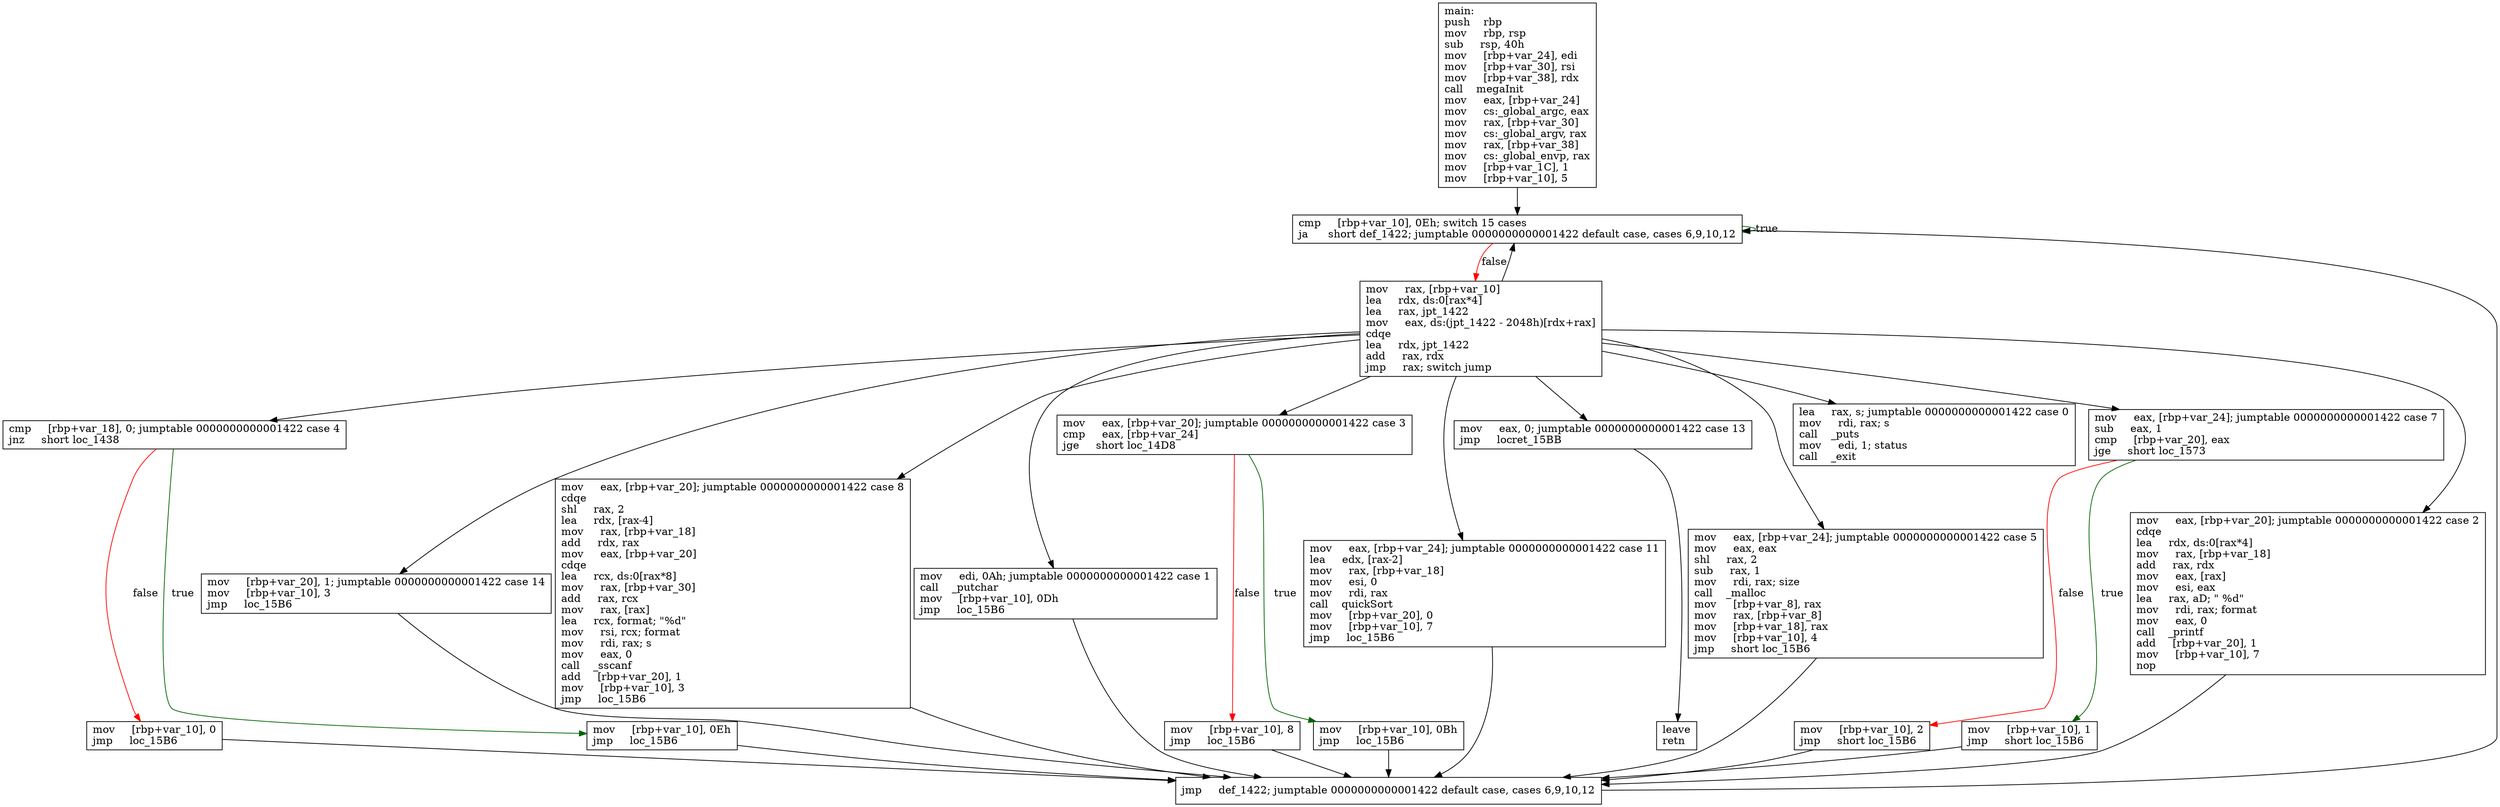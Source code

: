 digraph "main" {
	graph [
	];
	node [
		shape = "box"
	];
	edge [
	];
	"0" [
		label = "main:\lpush    rbp\lmov     rbp, rsp\lsub     rsp, 40h\lmov     [rbp+var_24], edi\lmov     [rbp+var_30], rsi\lmov     [rbp+var_38], rdx\lcall    megaInit\lmov     eax, [rbp+var_24]\lmov     cs:_global_argc, eax\lmov     rax, [rbp+var_30]\lmov     cs:_global_argv, rax\lmov     rax, [rbp+var_38]\lmov     cs:_global_envp, rax\lmov     [rbp+var_1C], 1\lmov     [rbp+var_10], 5\l"
	];
	"1" [
		label = "cmp     [rbp+var_10], 0Eh; switch 15 cases\lja      short def_1422; jumptable 0000000000001422 default case, cases 6,9,10,12\l"
	];
	"2" [
		label = "mov     rax, [rbp+var_10]\llea     rdx, ds:0[rax*4]\llea     rax, jpt_1422\lmov     eax, ds:(jpt_1422 - 2048h)[rdx+rax]\lcdqe\llea     rdx, jpt_1422\ladd     rax, rdx\ljmp     rax; switch jump\l"
	];
	"3" [
		label = "cmp     [rbp+var_18], 0; jumptable 0000000000001422 case 4\ljnz     short loc_1438\l"
	];
	"4" [
		label = "mov     [rbp+var_10], 0\ljmp     loc_15B6\l"
	];
	"5" [
		label = "mov     [rbp+var_10], 0Eh\ljmp     loc_15B6\l"
	];
	"6" [
		label = "mov     [rbp+var_20], 1; jumptable 0000000000001422 case 14\lmov     [rbp+var_10], 3\ljmp     loc_15B6\l"
	];
	"7" [
		label = "mov     eax, [rbp+var_20]; jumptable 0000000000001422 case 8\lcdqe\lshl     rax, 2\llea     rdx, [rax-4]\lmov     rax, [rbp+var_18]\ladd     rdx, rax\lmov     eax, [rbp+var_20]\lcdqe\llea     rcx, ds:0[rax*8]\lmov     rax, [rbp+var_30]\ladd     rax, rcx\lmov     rax, [rax]\llea     rcx, format; \"%d\"\lmov     rsi, rcx; format\lmov     rdi, rax; s\lmov     eax, 0\lcall    _sscanf\ladd     [rbp+var_20], 1\lmov     [rbp+var_10], 3\ljmp     loc_15B6\l"
	];
	"8" [
		label = "mov     edi, 0Ah; jumptable 0000000000001422 case 1\lcall    _putchar\lmov     [rbp+var_10], 0Dh\ljmp     loc_15B6\l"
	];
	"9" [
		label = "mov     eax, [rbp+var_20]; jumptable 0000000000001422 case 3\lcmp     eax, [rbp+var_24]\ljge     short loc_14D8\l"
	];
	"10" [
		label = "mov     [rbp+var_10], 8\ljmp     loc_15B6\l"
	];
	"11" [
		label = "mov     [rbp+var_10], 0Bh\ljmp     loc_15B6\l"
	];
	"12" [
		label = "mov     eax, [rbp+var_24]; jumptable 0000000000001422 case 11\llea     edx, [rax-2]\lmov     rax, [rbp+var_18]\lmov     esi, 0\lmov     rdi, rax\lcall    quickSort\lmov     [rbp+var_20], 0\lmov     [rbp+var_10], 7\ljmp     loc_15B6\l"
	];
	"13" [
		label = "mov     eax, 0; jumptable 0000000000001422 case 13\ljmp     locret_15BB\l"
	];
	"14" [
		label = "mov     eax, [rbp+var_24]; jumptable 0000000000001422 case 5\lmov     eax, eax\lshl     rax, 2\lsub     rax, 1\lmov     rdi, rax; size\lcall    _malloc\lmov     [rbp+var_8], rax\lmov     rax, [rbp+var_8]\lmov     [rbp+var_18], rax\lmov     [rbp+var_10], 4\ljmp     short loc_15B6\l"
	];
	"15" [
		label = "lea     rax, s; jumptable 0000000000001422 case 0\lmov     rdi, rax; s\lcall    _puts\lmov     edi, 1; status\lcall    _exit\l"
	];
	"16" [
		label = "mov     eax, [rbp+var_24]; jumptable 0000000000001422 case 7\lsub     eax, 1\lcmp     [rbp+var_20], eax\ljge     short loc_1573\l"
	];
	"17" [
		label = "mov     [rbp+var_10], 2\ljmp     short loc_15B6\l"
	];
	"18" [
		label = "mov     [rbp+var_10], 1\ljmp     short loc_15B6\l"
	];
	"19" [
		label = "mov     eax, [rbp+var_20]; jumptable 0000000000001422 case 2\lcdqe\llea     rdx, ds:0[rax*4]\lmov     rax, [rbp+var_18]\ladd     rax, rdx\lmov     eax, [rax]\lmov     esi, eax\llea     rax, aD; \" %d\"\lmov     rdi, rax; format\lmov     eax, 0\lcall    _printf\ladd     [rbp+var_20], 1\lmov     [rbp+var_10], 7\lnop\l"
	];
	"20" [
		label = "jmp     def_1422; jumptable 0000000000001422 default case, cases 6,9,10,12\l"
	];
	"21" [
		label = "leave\lretn\l"
	];
// node 0
	"0" -> "1" [ ];
// node 1
	"1" -> "2" [ label = "false", color = red ];
	"1" -> "1" [ label = "true", color = darkgreen ];
// node 2
	"2" -> "1" [ ];
	"2" -> "3" [ ];
	"2" -> "6" [ ];
	"2" -> "7" [ ];
	"2" -> "8" [ ];
	"2" -> "9" [ ];
	"2" -> "12" [ ];
	"2" -> "13" [ ];
	"2" -> "14" [ ];
	"2" -> "15" [ ];
	"2" -> "16" [ ];
	"2" -> "19" [ ];
// node 3
	"3" -> "4" [ label = "false", color = red ];
	"3" -> "5" [ label = "true", color = darkgreen ];
// node 4
	"4" -> "20" [ ];
// node 5
	"5" -> "20" [ ];
// node 6
	"6" -> "20" [ ];
// node 7
	"7" -> "20" [ ];
// node 8
	"8" -> "20" [ ];
// node 9
	"9" -> "10" [ label = "false", color = red ];
	"9" -> "11" [ label = "true", color = darkgreen ];
// node 10
	"10" -> "20" [ ];
// node 11
	"11" -> "20" [ ];
// node 12
	"12" -> "20" [ ];
// node 13
	"13" -> "21" [ ];
// node 14
	"14" -> "20" [ ];
// node 15
// node 16
	"16" -> "17" [ label = "false", color = red ];
	"16" -> "18" [ label = "true", color = darkgreen ];
// node 17
	"17" -> "20" [ ];
// node 18
	"18" -> "20" [ ];
// node 19
	"19" -> "20" [ ];
// node 20
	"20" -> "1" [ ];
// node 21
}
